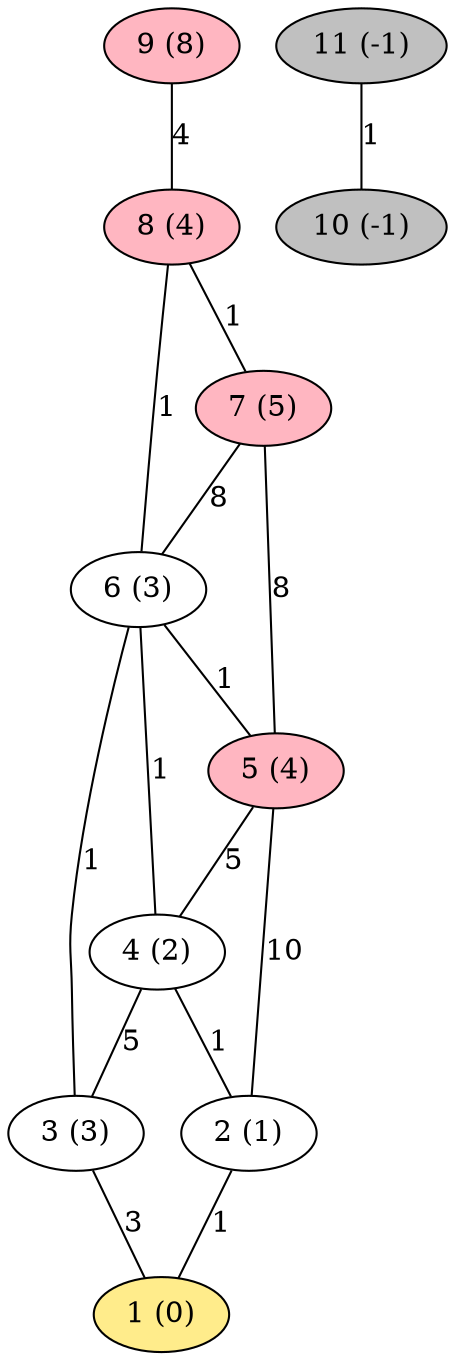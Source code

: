 graph {
	1 [label = "1 (0)", style = filled, fillcolor = lightgoldenrod1,]
	2 [label = "2 (1)",]
	3 [label = "3 (3)",]
	4 [label = "4 (2)",]
	5 [label = "5 (4)", style = filled, fillcolor = lightpink,]
	6 [label = "6 (3)",]
	7 [label = "7 (5)", style = filled, fillcolor = lightpink,]
	8 [label = "8 (4)", style = filled, fillcolor = lightpink,]
	9 [label = "9 (8)", style = filled, fillcolor = lightpink,]
	10 [label = "10 (-1)", style = filled, fillcolor = gray,]
	11 [label = "11 (-1)", style = filled, fillcolor = gray,]
	2 -- 1 [label = 1];
	3 -- 1 [label = 3];
	4 -- 2 [label = 1];
	4 -- 3 [label = 5];
	5 -- 2 [label = 10];
	5 -- 4 [label = 5];
	6 -- 3 [label = 1];
	6 -- 4 [label = 1];
	6 -- 5 [label = 1];
	7 -- 5 [label = 8];
	7 -- 6 [label = 8];
	8 -- 6 [label = 1];
	8 -- 7 [label = 1];
	9 -- 8 [label = 4];
	11 -- 10 [label = 1];
}
